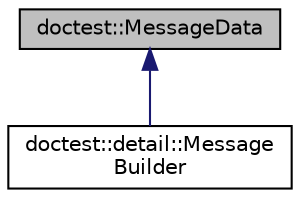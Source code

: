 digraph "doctest::MessageData"
{
  edge [fontname="Helvetica",fontsize="10",labelfontname="Helvetica",labelfontsize="10"];
  node [fontname="Helvetica",fontsize="10",shape=record];
  Node0 [label="doctest::MessageData",height=0.2,width=0.4,color="black", fillcolor="grey75", style="filled", fontcolor="black"];
  Node0 -> Node1 [dir="back",color="midnightblue",fontsize="10",style="solid",fontname="Helvetica"];
  Node1 [label="doctest::detail::Message\lBuilder",height=0.2,width=0.4,color="black", fillcolor="white", style="filled",URL="$structdoctest_1_1detail_1_1_message_builder.html"];
}
